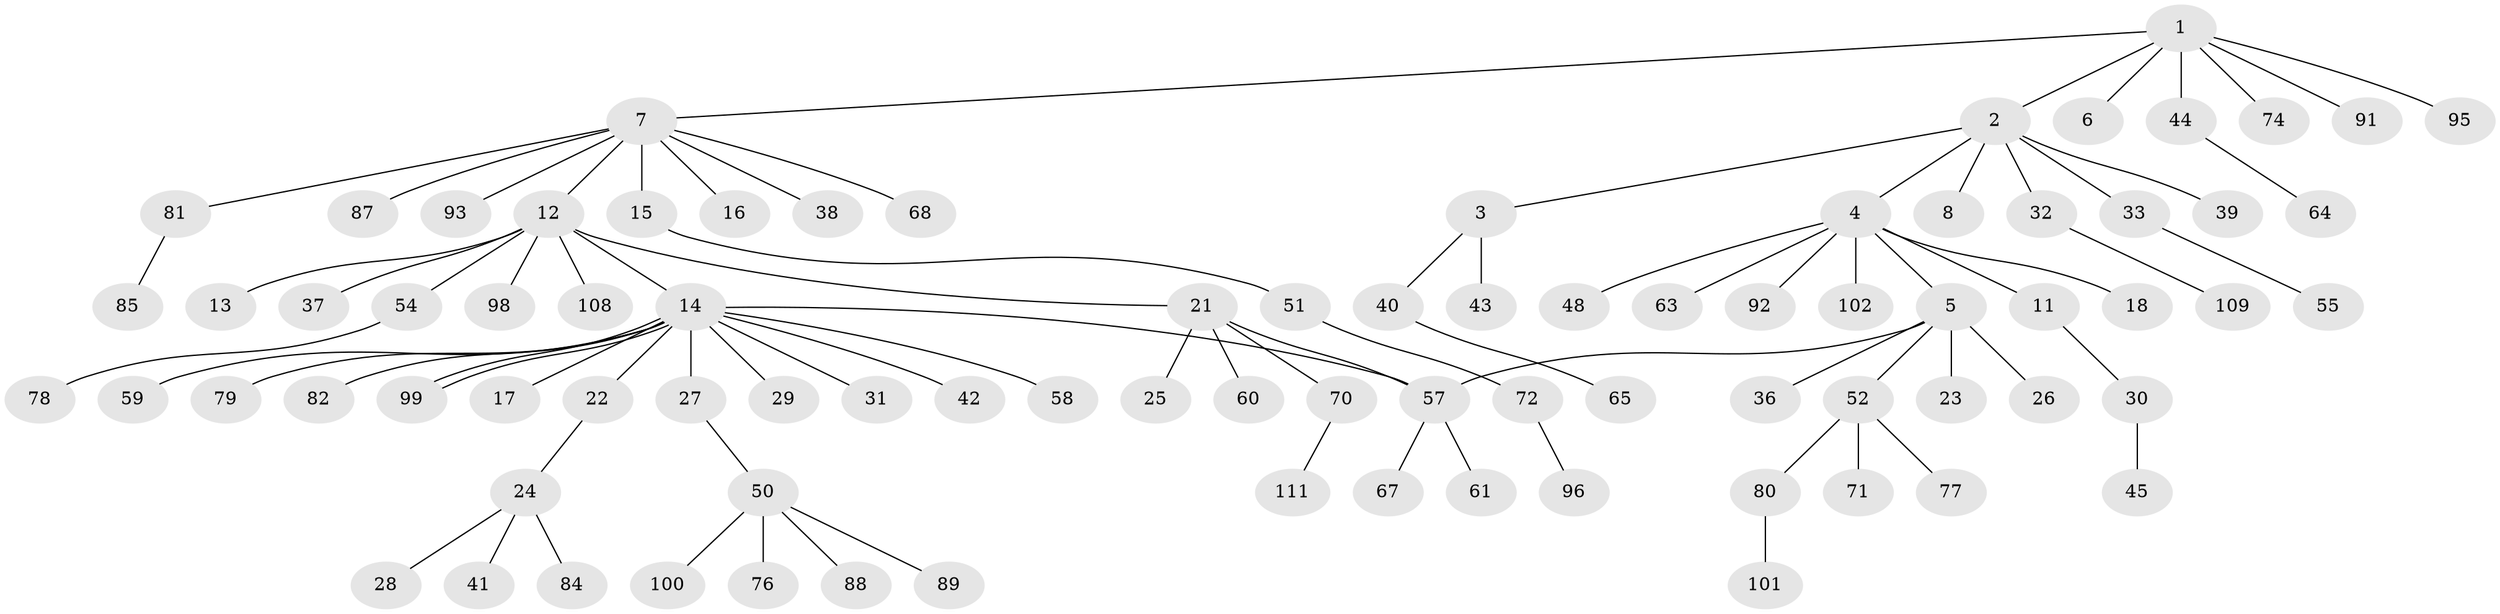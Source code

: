 // original degree distribution, {8: 0.02702702702702703, 7: 0.009009009009009009, 3: 0.11711711711711711, 6: 0.018018018018018018, 1: 0.6036036036036037, 10: 0.009009009009009009, 2: 0.18018018018018017, 15: 0.009009009009009009, 4: 0.02702702702702703}
// Generated by graph-tools (version 1.1) at 2025/11/02/27/25 16:11:13]
// undirected, 84 vertices, 86 edges
graph export_dot {
graph [start="1"]
  node [color=gray90,style=filled];
  1 [super="+47"];
  2 [super="+19"];
  3 [super="+10"];
  4 [super="+9"];
  5 [super="+34"];
  6;
  7 [super="+20"];
  8;
  11;
  12 [super="+35"];
  13;
  14 [super="+53"];
  15;
  16;
  17 [super="+56"];
  18;
  21 [super="+110"];
  22;
  23;
  24;
  25;
  26;
  27;
  28;
  29;
  30 [super="+49"];
  31;
  32 [super="+104"];
  33 [super="+46"];
  36;
  37;
  38 [super="+107"];
  39;
  40 [super="+83"];
  41 [super="+66"];
  42;
  43;
  44 [super="+103"];
  45;
  48;
  50 [super="+62"];
  51;
  52 [super="+69"];
  54;
  55;
  57 [super="+73"];
  58;
  59;
  60;
  61;
  63;
  64;
  65 [super="+105"];
  67;
  68 [super="+75"];
  70 [super="+97"];
  71;
  72 [super="+94"];
  74;
  76;
  77;
  78;
  79;
  80 [super="+90"];
  81;
  82 [super="+86"];
  84;
  85;
  87;
  88;
  89;
  91;
  92;
  93;
  95;
  96;
  98;
  99 [super="+106"];
  100;
  101;
  102;
  108;
  109;
  111;
  1 -- 2;
  1 -- 6;
  1 -- 7;
  1 -- 44;
  1 -- 74;
  1 -- 91;
  1 -- 95;
  2 -- 3;
  2 -- 4;
  2 -- 8;
  2 -- 32;
  2 -- 39;
  2 -- 33;
  3 -- 43;
  3 -- 40;
  4 -- 5;
  4 -- 11;
  4 -- 48;
  4 -- 63;
  4 -- 92;
  4 -- 102;
  4 -- 18;
  5 -- 23;
  5 -- 26;
  5 -- 52;
  5 -- 57;
  5 -- 36;
  7 -- 12;
  7 -- 15;
  7 -- 16;
  7 -- 38;
  7 -- 68;
  7 -- 81;
  7 -- 87;
  7 -- 93;
  11 -- 30;
  12 -- 13;
  12 -- 14;
  12 -- 21;
  12 -- 37;
  12 -- 54;
  12 -- 108;
  12 -- 98;
  14 -- 17;
  14 -- 22;
  14 -- 27;
  14 -- 29;
  14 -- 31;
  14 -- 42;
  14 -- 57;
  14 -- 58;
  14 -- 59;
  14 -- 79;
  14 -- 82;
  14 -- 99;
  14 -- 99;
  15 -- 51;
  21 -- 25;
  21 -- 60;
  21 -- 70;
  21 -- 57;
  22 -- 24;
  24 -- 28;
  24 -- 41;
  24 -- 84;
  27 -- 50;
  30 -- 45;
  32 -- 109;
  33 -- 55;
  40 -- 65;
  44 -- 64;
  50 -- 88;
  50 -- 100;
  50 -- 89;
  50 -- 76;
  51 -- 72;
  52 -- 77;
  52 -- 80;
  52 -- 71;
  54 -- 78;
  57 -- 61;
  57 -- 67;
  70 -- 111;
  72 -- 96;
  80 -- 101;
  81 -- 85;
}

